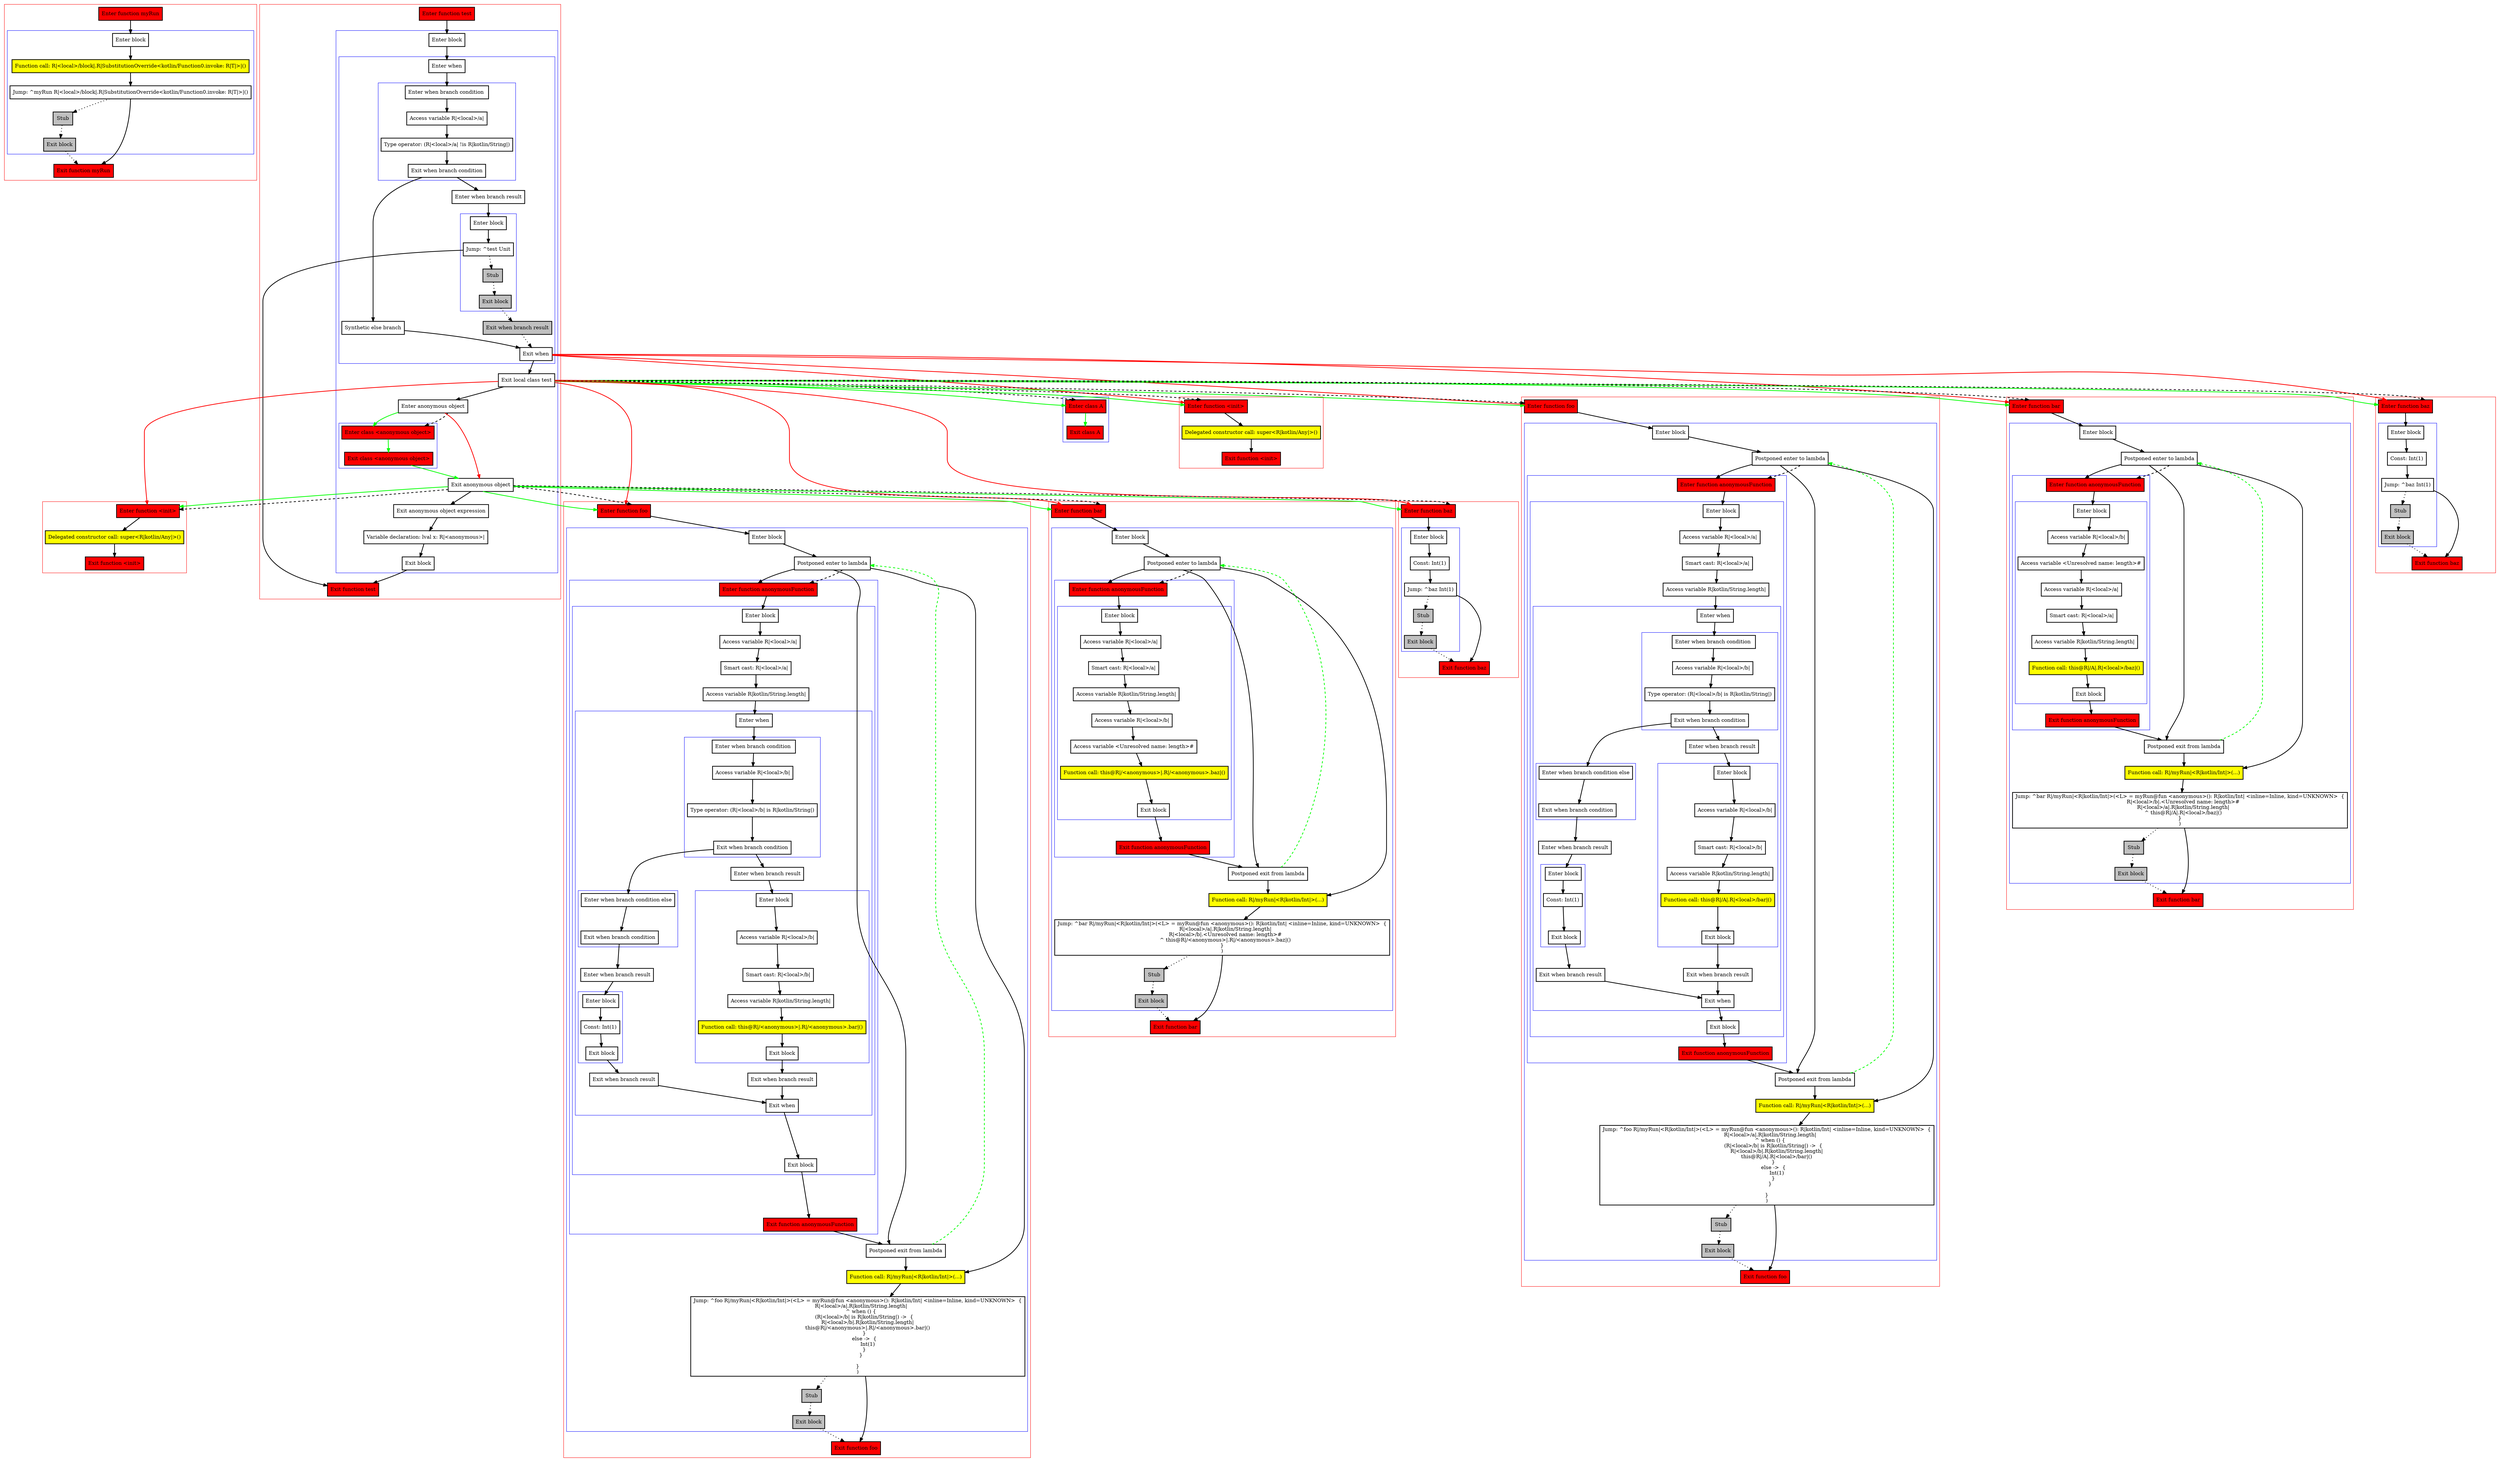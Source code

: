 digraph localClassesWithImplicit_kt {
    graph [nodesep=3]
    node [shape=box penwidth=2]
    edge [penwidth=2]

    subgraph cluster_0 {
        color=red
        0 [label="Enter function myRun" style="filled" fillcolor=red];
        subgraph cluster_1 {
            color=blue
            1 [label="Enter block"];
            2 [label="Function call: R|<local>/block|.R|SubstitutionOverride<kotlin/Function0.invoke: R|T|>|()" style="filled" fillcolor=yellow];
            3 [label="Jump: ^myRun R|<local>/block|.R|SubstitutionOverride<kotlin/Function0.invoke: R|T|>|()"];
            4 [label="Stub" style="filled" fillcolor=gray];
            5 [label="Exit block" style="filled" fillcolor=gray];
        }
        6 [label="Exit function myRun" style="filled" fillcolor=red];
    }
    0 -> {1};
    1 -> {2};
    2 -> {3};
    3 -> {6};
    3 -> {4} [style=dotted];
    4 -> {5} [style=dotted];
    5 -> {6} [style=dotted];

    subgraph cluster_2 {
        color=red
        7 [label="Enter function test" style="filled" fillcolor=red];
        subgraph cluster_3 {
            color=blue
            8 [label="Enter block"];
            subgraph cluster_4 {
                color=blue
                9 [label="Enter when"];
                subgraph cluster_5 {
                    color=blue
                    10 [label="Enter when branch condition "];
                    11 [label="Access variable R|<local>/a|"];
                    12 [label="Type operator: (R|<local>/a| !is R|kotlin/String|)"];
                    13 [label="Exit when branch condition"];
                }
                14 [label="Synthetic else branch"];
                15 [label="Enter when branch result"];
                subgraph cluster_6 {
                    color=blue
                    16 [label="Enter block"];
                    17 [label="Jump: ^test Unit"];
                    18 [label="Stub" style="filled" fillcolor=gray];
                    19 [label="Exit block" style="filled" fillcolor=gray];
                }
                20 [label="Exit when branch result" style="filled" fillcolor=gray];
                21 [label="Exit when"];
            }
            22 [label="Exit local class test"];
            23 [label="Enter anonymous object"];
            subgraph cluster_7 {
                color=blue
                31 [label="Enter class <anonymous object>" style="filled" fillcolor=red];
                32 [label="Exit class <anonymous object>" style="filled" fillcolor=red];
            }
            24 [label="Exit anonymous object"];
            25 [label="Exit anonymous object expression"];
            26 [label="Variable declaration: lval x: R|<anonymous>|"];
            27 [label="Exit block"];
        }
        28 [label="Exit function test" style="filled" fillcolor=red];
    }
    subgraph cluster_8 {
        color=blue
        29 [label="Enter class A" style="filled" fillcolor=red];
        30 [label="Exit class A" style="filled" fillcolor=red];
    }
    7 -> {8};
    8 -> {9};
    9 -> {10};
    10 -> {11};
    11 -> {12};
    12 -> {13};
    13 -> {14 15};
    14 -> {21};
    15 -> {16};
    16 -> {17};
    17 -> {28};
    17 -> {18} [style=dotted];
    18 -> {19} [style=dotted];
    19 -> {20} [style=dotted];
    20 -> {21} [style=dotted];
    21 -> {22};
    21 -> {33 36 73 92} [color=red];
    22 -> {23};
    22 -> {29 33 36 73 92} [color=green];
    22 -> {99 102 139 158} [color=red];
    22 -> {29 33 36 73 92} [style=dashed];
    23 -> {31} [color=green];
    23 -> {24} [color=red];
    23 -> {31} [style=dashed];
    24 -> {25};
    24 -> {99 102 139 158} [color=green];
    24 -> {99 102 139 158} [style=dashed];
    25 -> {26};
    26 -> {27};
    27 -> {28};
    29 -> {30} [color=green];
    31 -> {32} [color=green];
    32 -> {24} [color=green];

    subgraph cluster_9 {
        color=red
        33 [label="Enter function <init>" style="filled" fillcolor=red];
        34 [label="Delegated constructor call: super<R|kotlin/Any|>()" style="filled" fillcolor=yellow];
        35 [label="Exit function <init>" style="filled" fillcolor=red];
    }
    33 -> {34};
    34 -> {35};

    subgraph cluster_10 {
        color=red
        36 [label="Enter function foo" style="filled" fillcolor=red];
        subgraph cluster_11 {
            color=blue
            37 [label="Enter block"];
            38 [label="Postponed enter to lambda"];
            subgraph cluster_12 {
                color=blue
                45 [label="Enter function anonymousFunction" style="filled" fillcolor=red];
                subgraph cluster_13 {
                    color=blue
                    46 [label="Enter block"];
                    47 [label="Access variable R|<local>/a|"];
                    48 [label="Smart cast: R|<local>/a|"];
                    49 [label="Access variable R|kotlin/String.length|"];
                    subgraph cluster_14 {
                        color=blue
                        50 [label="Enter when"];
                        subgraph cluster_15 {
                            color=blue
                            51 [label="Enter when branch condition "];
                            52 [label="Access variable R|<local>/b|"];
                            53 [label="Type operator: (R|<local>/b| is R|kotlin/String|)"];
                            54 [label="Exit when branch condition"];
                        }
                        subgraph cluster_16 {
                            color=blue
                            55 [label="Enter when branch condition else"];
                            56 [label="Exit when branch condition"];
                        }
                        57 [label="Enter when branch result"];
                        subgraph cluster_17 {
                            color=blue
                            58 [label="Enter block"];
                            59 [label="Const: Int(1)"];
                            60 [label="Exit block"];
                        }
                        61 [label="Exit when branch result"];
                        62 [label="Enter when branch result"];
                        subgraph cluster_18 {
                            color=blue
                            63 [label="Enter block"];
                            64 [label="Access variable R|<local>/b|"];
                            65 [label="Smart cast: R|<local>/b|"];
                            66 [label="Access variable R|kotlin/String.length|"];
                            67 [label="Function call: this@R|/A|.R|<local>/bar|()" style="filled" fillcolor=yellow];
                            68 [label="Exit block"];
                        }
                        69 [label="Exit when branch result"];
                        70 [label="Exit when"];
                    }
                    71 [label="Exit block"];
                }
                72 [label="Exit function anonymousFunction" style="filled" fillcolor=red];
            }
            39 [label="Postponed exit from lambda"];
            40 [label="Function call: R|/myRun|<R|kotlin/Int|>(...)" style="filled" fillcolor=yellow];
            41 [label="Jump: ^foo R|/myRun|<R|kotlin/Int|>(<L> = myRun@fun <anonymous>(): R|kotlin/Int| <inline=Inline, kind=UNKNOWN>  {
    R|<local>/a|.R|kotlin/String.length|
    ^ when () {
        (R|<local>/b| is R|kotlin/String|) ->  {
            R|<local>/b|.R|kotlin/String.length|
            this@R|/A|.R|<local>/bar|()
        }
        else ->  {
            Int(1)
        }
    }

}
)"];
            42 [label="Stub" style="filled" fillcolor=gray];
            43 [label="Exit block" style="filled" fillcolor=gray];
        }
        44 [label="Exit function foo" style="filled" fillcolor=red];
    }
    36 -> {37};
    37 -> {38};
    38 -> {39 40 45};
    38 -> {45} [style=dashed];
    39 -> {40};
    39 -> {38} [color=green style=dashed];
    40 -> {41};
    41 -> {44};
    41 -> {42} [style=dotted];
    42 -> {43} [style=dotted];
    43 -> {44} [style=dotted];
    45 -> {46};
    46 -> {47};
    47 -> {48};
    48 -> {49};
    49 -> {50};
    50 -> {51};
    51 -> {52};
    52 -> {53};
    53 -> {54};
    54 -> {55 62};
    55 -> {56};
    56 -> {57};
    57 -> {58};
    58 -> {59};
    59 -> {60};
    60 -> {61};
    61 -> {70};
    62 -> {63};
    63 -> {64};
    64 -> {65};
    65 -> {66};
    66 -> {67};
    67 -> {68};
    68 -> {69};
    69 -> {70};
    70 -> {71};
    71 -> {72};
    72 -> {39};

    subgraph cluster_19 {
        color=red
        73 [label="Enter function bar" style="filled" fillcolor=red];
        subgraph cluster_20 {
            color=blue
            74 [label="Enter block"];
            75 [label="Postponed enter to lambda"];
            subgraph cluster_21 {
                color=blue
                82 [label="Enter function anonymousFunction" style="filled" fillcolor=red];
                subgraph cluster_22 {
                    color=blue
                    83 [label="Enter block"];
                    84 [label="Access variable R|<local>/b|"];
                    85 [label="Access variable <Unresolved name: length>#"];
                    86 [label="Access variable R|<local>/a|"];
                    87 [label="Smart cast: R|<local>/a|"];
                    88 [label="Access variable R|kotlin/String.length|"];
                    89 [label="Function call: this@R|/A|.R|<local>/baz|()" style="filled" fillcolor=yellow];
                    90 [label="Exit block"];
                }
                91 [label="Exit function anonymousFunction" style="filled" fillcolor=red];
            }
            76 [label="Postponed exit from lambda"];
            77 [label="Function call: R|/myRun|<R|kotlin/Int|>(...)" style="filled" fillcolor=yellow];
            78 [label="Jump: ^bar R|/myRun|<R|kotlin/Int|>(<L> = myRun@fun <anonymous>(): R|kotlin/Int| <inline=Inline, kind=UNKNOWN>  {
    R|<local>/b|.<Unresolved name: length>#
    R|<local>/a|.R|kotlin/String.length|
    ^ this@R|/A|.R|<local>/baz|()
}
)"];
            79 [label="Stub" style="filled" fillcolor=gray];
            80 [label="Exit block" style="filled" fillcolor=gray];
        }
        81 [label="Exit function bar" style="filled" fillcolor=red];
    }
    73 -> {74};
    74 -> {75};
    75 -> {76 77 82};
    75 -> {82} [style=dashed];
    76 -> {77};
    76 -> {75} [color=green style=dashed];
    77 -> {78};
    78 -> {81};
    78 -> {79} [style=dotted];
    79 -> {80} [style=dotted];
    80 -> {81} [style=dotted];
    82 -> {83};
    83 -> {84};
    84 -> {85};
    85 -> {86};
    86 -> {87};
    87 -> {88};
    88 -> {89};
    89 -> {90};
    90 -> {91};
    91 -> {76};

    subgraph cluster_23 {
        color=red
        92 [label="Enter function baz" style="filled" fillcolor=red];
        subgraph cluster_24 {
            color=blue
            93 [label="Enter block"];
            94 [label="Const: Int(1)"];
            95 [label="Jump: ^baz Int(1)"];
            96 [label="Stub" style="filled" fillcolor=gray];
            97 [label="Exit block" style="filled" fillcolor=gray];
        }
        98 [label="Exit function baz" style="filled" fillcolor=red];
    }
    92 -> {93};
    93 -> {94};
    94 -> {95};
    95 -> {98};
    95 -> {96} [style=dotted];
    96 -> {97} [style=dotted];
    97 -> {98} [style=dotted];

    subgraph cluster_25 {
        color=red
        99 [label="Enter function <init>" style="filled" fillcolor=red];
        100 [label="Delegated constructor call: super<R|kotlin/Any|>()" style="filled" fillcolor=yellow];
        101 [label="Exit function <init>" style="filled" fillcolor=red];
    }
    99 -> {100};
    100 -> {101};

    subgraph cluster_26 {
        color=red
        102 [label="Enter function foo" style="filled" fillcolor=red];
        subgraph cluster_27 {
            color=blue
            103 [label="Enter block"];
            104 [label="Postponed enter to lambda"];
            subgraph cluster_28 {
                color=blue
                111 [label="Enter function anonymousFunction" style="filled" fillcolor=red];
                subgraph cluster_29 {
                    color=blue
                    112 [label="Enter block"];
                    113 [label="Access variable R|<local>/a|"];
                    114 [label="Smart cast: R|<local>/a|"];
                    115 [label="Access variable R|kotlin/String.length|"];
                    subgraph cluster_30 {
                        color=blue
                        116 [label="Enter when"];
                        subgraph cluster_31 {
                            color=blue
                            117 [label="Enter when branch condition "];
                            118 [label="Access variable R|<local>/b|"];
                            119 [label="Type operator: (R|<local>/b| is R|kotlin/String|)"];
                            120 [label="Exit when branch condition"];
                        }
                        subgraph cluster_32 {
                            color=blue
                            121 [label="Enter when branch condition else"];
                            122 [label="Exit when branch condition"];
                        }
                        123 [label="Enter when branch result"];
                        subgraph cluster_33 {
                            color=blue
                            124 [label="Enter block"];
                            125 [label="Const: Int(1)"];
                            126 [label="Exit block"];
                        }
                        127 [label="Exit when branch result"];
                        128 [label="Enter when branch result"];
                        subgraph cluster_34 {
                            color=blue
                            129 [label="Enter block"];
                            130 [label="Access variable R|<local>/b|"];
                            131 [label="Smart cast: R|<local>/b|"];
                            132 [label="Access variable R|kotlin/String.length|"];
                            133 [label="Function call: this@R|/<anonymous>|.R|/<anonymous>.bar|()" style="filled" fillcolor=yellow];
                            134 [label="Exit block"];
                        }
                        135 [label="Exit when branch result"];
                        136 [label="Exit when"];
                    }
                    137 [label="Exit block"];
                }
                138 [label="Exit function anonymousFunction" style="filled" fillcolor=red];
            }
            105 [label="Postponed exit from lambda"];
            106 [label="Function call: R|/myRun|<R|kotlin/Int|>(...)" style="filled" fillcolor=yellow];
            107 [label="Jump: ^foo R|/myRun|<R|kotlin/Int|>(<L> = myRun@fun <anonymous>(): R|kotlin/Int| <inline=Inline, kind=UNKNOWN>  {
    R|<local>/a|.R|kotlin/String.length|
    ^ when () {
        (R|<local>/b| is R|kotlin/String|) ->  {
            R|<local>/b|.R|kotlin/String.length|
            this@R|/<anonymous>|.R|/<anonymous>.bar|()
        }
        else ->  {
            Int(1)
        }
    }

}
)"];
            108 [label="Stub" style="filled" fillcolor=gray];
            109 [label="Exit block" style="filled" fillcolor=gray];
        }
        110 [label="Exit function foo" style="filled" fillcolor=red];
    }
    102 -> {103};
    103 -> {104};
    104 -> {105 106 111};
    104 -> {111} [style=dashed];
    105 -> {106};
    105 -> {104} [color=green style=dashed];
    106 -> {107};
    107 -> {110};
    107 -> {108} [style=dotted];
    108 -> {109} [style=dotted];
    109 -> {110} [style=dotted];
    111 -> {112};
    112 -> {113};
    113 -> {114};
    114 -> {115};
    115 -> {116};
    116 -> {117};
    117 -> {118};
    118 -> {119};
    119 -> {120};
    120 -> {121 128};
    121 -> {122};
    122 -> {123};
    123 -> {124};
    124 -> {125};
    125 -> {126};
    126 -> {127};
    127 -> {136};
    128 -> {129};
    129 -> {130};
    130 -> {131};
    131 -> {132};
    132 -> {133};
    133 -> {134};
    134 -> {135};
    135 -> {136};
    136 -> {137};
    137 -> {138};
    138 -> {105};

    subgraph cluster_35 {
        color=red
        139 [label="Enter function bar" style="filled" fillcolor=red];
        subgraph cluster_36 {
            color=blue
            140 [label="Enter block"];
            141 [label="Postponed enter to lambda"];
            subgraph cluster_37 {
                color=blue
                148 [label="Enter function anonymousFunction" style="filled" fillcolor=red];
                subgraph cluster_38 {
                    color=blue
                    149 [label="Enter block"];
                    150 [label="Access variable R|<local>/a|"];
                    151 [label="Smart cast: R|<local>/a|"];
                    152 [label="Access variable R|kotlin/String.length|"];
                    153 [label="Access variable R|<local>/b|"];
                    154 [label="Access variable <Unresolved name: length>#"];
                    155 [label="Function call: this@R|/<anonymous>|.R|/<anonymous>.baz|()" style="filled" fillcolor=yellow];
                    156 [label="Exit block"];
                }
                157 [label="Exit function anonymousFunction" style="filled" fillcolor=red];
            }
            142 [label="Postponed exit from lambda"];
            143 [label="Function call: R|/myRun|<R|kotlin/Int|>(...)" style="filled" fillcolor=yellow];
            144 [label="Jump: ^bar R|/myRun|<R|kotlin/Int|>(<L> = myRun@fun <anonymous>(): R|kotlin/Int| <inline=Inline, kind=UNKNOWN>  {
    R|<local>/a|.R|kotlin/String.length|
    R|<local>/b|.<Unresolved name: length>#
    ^ this@R|/<anonymous>|.R|/<anonymous>.baz|()
}
)"];
            145 [label="Stub" style="filled" fillcolor=gray];
            146 [label="Exit block" style="filled" fillcolor=gray];
        }
        147 [label="Exit function bar" style="filled" fillcolor=red];
    }
    139 -> {140};
    140 -> {141};
    141 -> {142 143 148};
    141 -> {148} [style=dashed];
    142 -> {143};
    142 -> {141} [color=green style=dashed];
    143 -> {144};
    144 -> {147};
    144 -> {145} [style=dotted];
    145 -> {146} [style=dotted];
    146 -> {147} [style=dotted];
    148 -> {149};
    149 -> {150};
    150 -> {151};
    151 -> {152};
    152 -> {153};
    153 -> {154};
    154 -> {155};
    155 -> {156};
    156 -> {157};
    157 -> {142};

    subgraph cluster_39 {
        color=red
        158 [label="Enter function baz" style="filled" fillcolor=red];
        subgraph cluster_40 {
            color=blue
            159 [label="Enter block"];
            160 [label="Const: Int(1)"];
            161 [label="Jump: ^baz Int(1)"];
            162 [label="Stub" style="filled" fillcolor=gray];
            163 [label="Exit block" style="filled" fillcolor=gray];
        }
        164 [label="Exit function baz" style="filled" fillcolor=red];
    }
    158 -> {159};
    159 -> {160};
    160 -> {161};
    161 -> {164};
    161 -> {162} [style=dotted];
    162 -> {163} [style=dotted];
    163 -> {164} [style=dotted];

}
